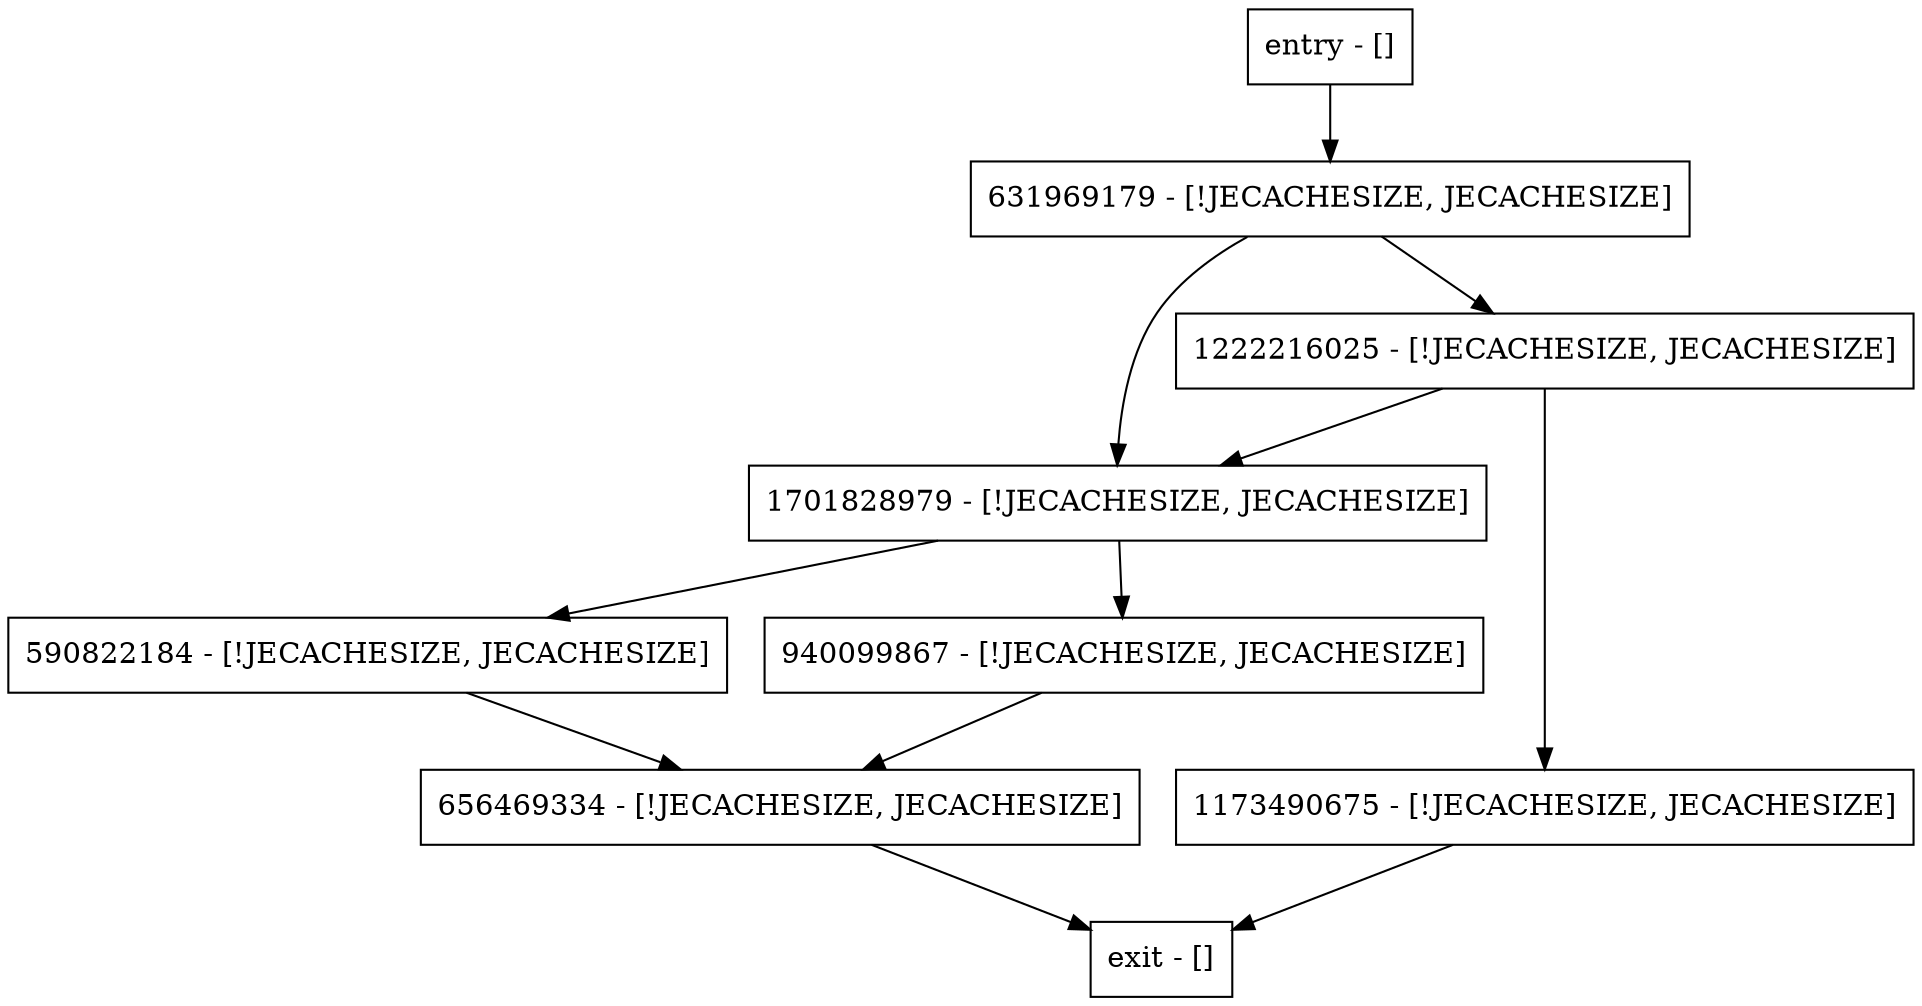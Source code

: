 digraph haveBINBytesChanged {
node [shape=record];
entry [label="entry - []"];
exit [label="exit - []"];
1222216025 [label="1222216025 - [!JECACHESIZE, JECACHESIZE]"];
590822184 [label="590822184 - [!JECACHESIZE, JECACHESIZE]"];
1701828979 [label="1701828979 - [!JECACHESIZE, JECACHESIZE]"];
940099867 [label="940099867 - [!JECACHESIZE, JECACHESIZE]"];
1173490675 [label="1173490675 - [!JECACHESIZE, JECACHESIZE]"];
656469334 [label="656469334 - [!JECACHESIZE, JECACHESIZE]"];
631969179 [label="631969179 - [!JECACHESIZE, JECACHESIZE]"];
entry;
exit;
entry -> 631969179;
1222216025 -> 1701828979;
1222216025 -> 1173490675;
590822184 -> 656469334;
1701828979 -> 590822184;
1701828979 -> 940099867;
940099867 -> 656469334;
1173490675 -> exit;
656469334 -> exit;
631969179 -> 1222216025;
631969179 -> 1701828979;
}

